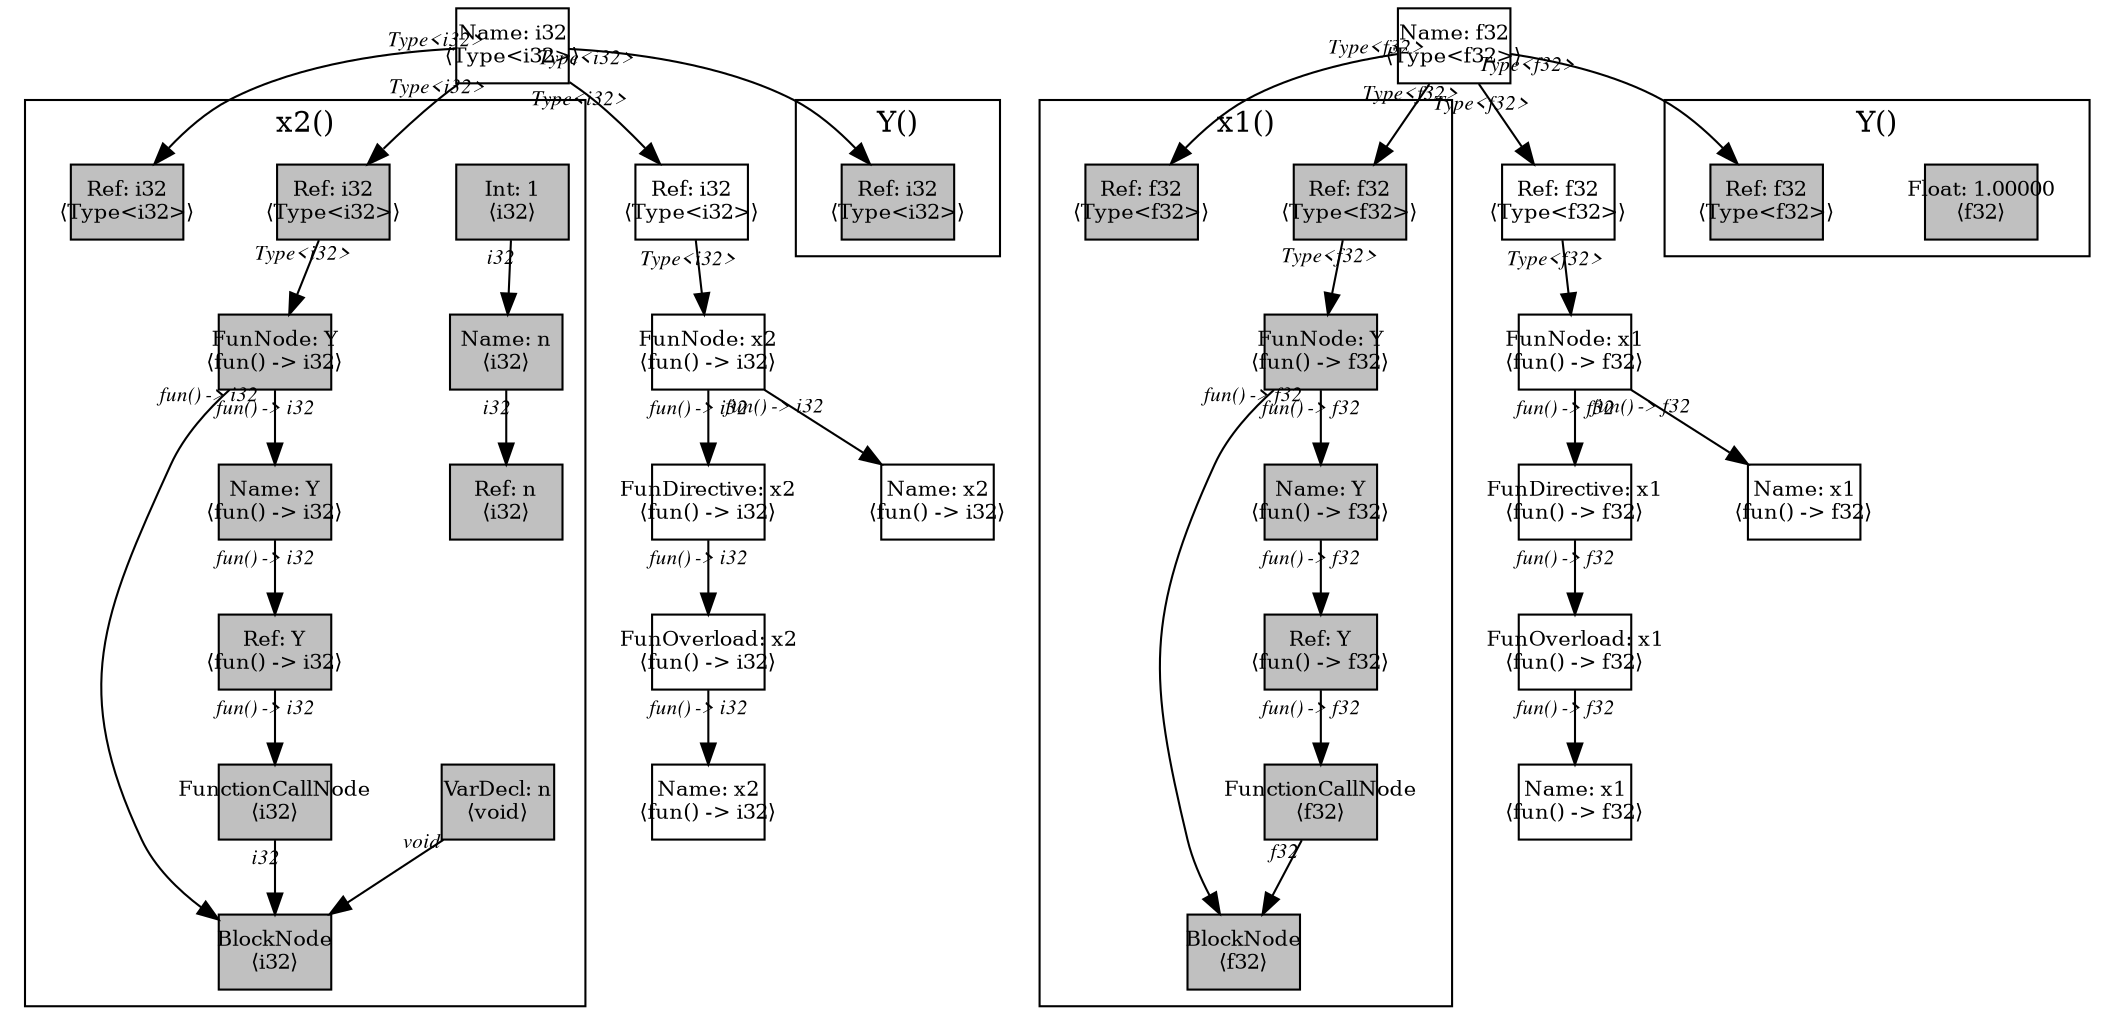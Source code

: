 digraph Document {
  node [shape=box,fixedsize=shape fontsize=10]
  1 [label="Name: i32\n⟨Type<i32>⟩", fillcolor=grey];
  2 [label="Name: f32\n⟨Type<f32>⟩", fillcolor=grey];
  3 [label="FunOverload: x1\n⟨fun() -> f32⟩", fillcolor=grey];
  4 [label="FunDirective: x1\n⟨fun() -> f32⟩", fillcolor=grey];
  5 [label="FunNode: x1\n⟨fun() -> f32⟩", fillcolor=grey];
  6 [label="Ref: f32\n⟨Type<f32>⟩", fillcolor=grey];
  7 [label="Name: x1\n⟨fun() -> f32⟩", fillcolor=grey];
  8 [label="Name: x1\n⟨fun() -> f32⟩", fillcolor=grey];
  9 [label="FunOverload: x2\n⟨fun() -> i32⟩", fillcolor=grey];
  10 [label="FunDirective: x2\n⟨fun() -> i32⟩", fillcolor=grey];
  11 [label="FunNode: x2\n⟨fun() -> i32⟩", fillcolor=grey];
  12 [label="Ref: i32\n⟨Type<i32>⟩", fillcolor=grey];
  13 [label="Name: x2\n⟨fun() -> i32⟩", fillcolor=grey];
  14 [label="Name: x2\n⟨fun() -> i32⟩", fillcolor=grey];
  subgraph cluster0 {
    node [style=filled, fillcolor=grey];
    15 [label="BlockNode\n⟨i32⟩", fillcolor=grey];
    16 [label="VarDecl: n\n⟨void⟩", fillcolor=grey];
    17 [label="Name: n\n⟨i32⟩", fillcolor=grey];
    18 [label="Int: 1\n⟨i32⟩", fillcolor=grey];
    19 [label="FunNode: Y\n⟨fun() -> i32⟩", fillcolor=grey];
    20 [label="Ref: i32\n⟨Type<i32>⟩", fillcolor=grey];
    21 [label="Name: Y\n⟨fun() -> i32⟩", fillcolor=grey];
    22 [label="FunctionCallNode\n⟨i32⟩", fillcolor=grey];
    23 [label="Ref: Y\n⟨fun() -> i32⟩", fillcolor=grey];
    24 [label="Ref: i32\n⟨Type<i32>⟩", fillcolor=grey];
    16 -> 15[taillabel="void" labeldistance="1" fontname="times  italic" fontsize = 10 color="black" ];
    17 -> 25[taillabel="i32" labeldistance="1" fontname="times  italic" fontsize = 10 color="black" ];
    18 -> 17[taillabel="i32" labeldistance="1" fontname="times  italic" fontsize = 10 color="black" ];
    19 -> 21[taillabel="fun() -> i32" labeldistance="1" fontname="times  italic" fontsize = 10 color="black" ];
    19 -> 15[taillabel="fun() -> i32" labeldistance="1" fontname="times  italic" fontsize = 10 color="black" ];
    20 -> 19[taillabel="Type<i32>" labeldistance="1" fontname="times  italic" fontsize = 10 color="black" ];
    21 -> 23[taillabel="fun() -> i32" labeldistance="1" fontname="times  italic" fontsize = 10 color="black" ];
    22 -> 15[taillabel="i32" labeldistance="1" fontname="times  italic" fontsize = 10 color="black" ];
    23 -> 22[taillabel="fun() -> i32" labeldistance="1" fontname="times  italic" fontsize = 10 color="black" ];
  label = "x2()";
}
  subgraph cluster1 {
    node [style=filled, fillcolor=grey];
    25 [label="Ref: n\n⟨i32⟩", fillcolor=grey];
    26 [label="Ref: i32\n⟨Type<i32>⟩", fillcolor=grey];
  label = "Y()";
}
  subgraph cluster2 {
    node [style=filled, fillcolor=grey];
    27 [label="BlockNode\n⟨f32⟩", fillcolor=grey];
    28 [label="FunNode: Y\n⟨fun() -> f32⟩", fillcolor=grey];
    29 [label="Ref: f32\n⟨Type<f32>⟩", fillcolor=grey];
    30 [label="Name: Y\n⟨fun() -> f32⟩", fillcolor=grey];
    31 [label="FunctionCallNode\n⟨f32⟩", fillcolor=grey];
    32 [label="Ref: Y\n⟨fun() -> f32⟩", fillcolor=grey];
    33 [label="Ref: f32\n⟨Type<f32>⟩", fillcolor=grey];
    28 -> 30[taillabel="fun() -> f32" labeldistance="1" fontname="times  italic" fontsize = 10 color="black" ];
    28 -> 27[taillabel="fun() -> f32" labeldistance="1" fontname="times  italic" fontsize = 10 color="black" ];
    29 -> 28[taillabel="Type<f32>" labeldistance="1" fontname="times  italic" fontsize = 10 color="black" ];
    30 -> 32[taillabel="fun() -> f32" labeldistance="1" fontname="times  italic" fontsize = 10 color="black" ];
    31 -> 27[taillabel="f32" labeldistance="1" fontname="times  italic" fontsize = 10 color="black" ];
    32 -> 31[taillabel="fun() -> f32" labeldistance="1" fontname="times  italic" fontsize = 10 color="black" ];
  label = "x1()";
}
  subgraph cluster3 {
    node [style=filled, fillcolor=grey];
    34 [label="Float: 1.00000\n⟨f32⟩", fillcolor=grey];
    35 [label="Ref: f32\n⟨Type<f32>⟩", fillcolor=grey];
  label = "Y()";
}
  1 -> 12[taillabel="Type<i32>" labeldistance="1" fontname="times  italic" fontsize = 10 color="black" ];
  1 -> 20[taillabel="Type<i32>" labeldistance="1" fontname="times  italic" fontsize = 10 color="black" ];
  1 -> 24[taillabel="Type<i32>" labeldistance="1" fontname="times  italic" fontsize = 10 color="black" ];
  1 -> 26[taillabel="Type<i32>" labeldistance="1" fontname="times  italic" fontsize = 10 color="black" ];
  2 -> 6[taillabel="Type<f32>" labeldistance="1" fontname="times  italic" fontsize = 10 color="black" ];
  2 -> 29[taillabel="Type<f32>" labeldistance="1" fontname="times  italic" fontsize = 10 color="black" ];
  2 -> 33[taillabel="Type<f32>" labeldistance="1" fontname="times  italic" fontsize = 10 color="black" ];
  2 -> 35[taillabel="Type<f32>" labeldistance="1" fontname="times  italic" fontsize = 10 color="black" ];
  3 -> 8[taillabel="fun() -> f32" labeldistance="1" fontname="times  italic" fontsize = 10 color="black" ];
  4 -> 3[taillabel="fun() -> f32" labeldistance="1" fontname="times  italic" fontsize = 10 color="black" ];
  5 -> 7[taillabel="fun() -> f32" labeldistance="1" fontname="times  italic" fontsize = 10 color="black" ];
  5 -> 4[taillabel="fun() -> f32" labeldistance="1" fontname="times  italic" fontsize = 10 color="black" ];
  6 -> 5[taillabel="Type<f32>" labeldistance="1" fontname="times  italic" fontsize = 10 color="black" ];
  9 -> 14[taillabel="fun() -> i32" labeldistance="1" fontname="times  italic" fontsize = 10 color="black" ];
  10 -> 9[taillabel="fun() -> i32" labeldistance="1" fontname="times  italic" fontsize = 10 color="black" ];
  11 -> 13[taillabel="fun() -> i32" labeldistance="1" fontname="times  italic" fontsize = 10 color="black" ];
  11 -> 10[taillabel="fun() -> i32" labeldistance="1" fontname="times  italic" fontsize = 10 color="black" ];
  12 -> 11[taillabel="Type<i32>" labeldistance="1" fontname="times  italic" fontsize = 10 color="black" ];
  label="";
}
